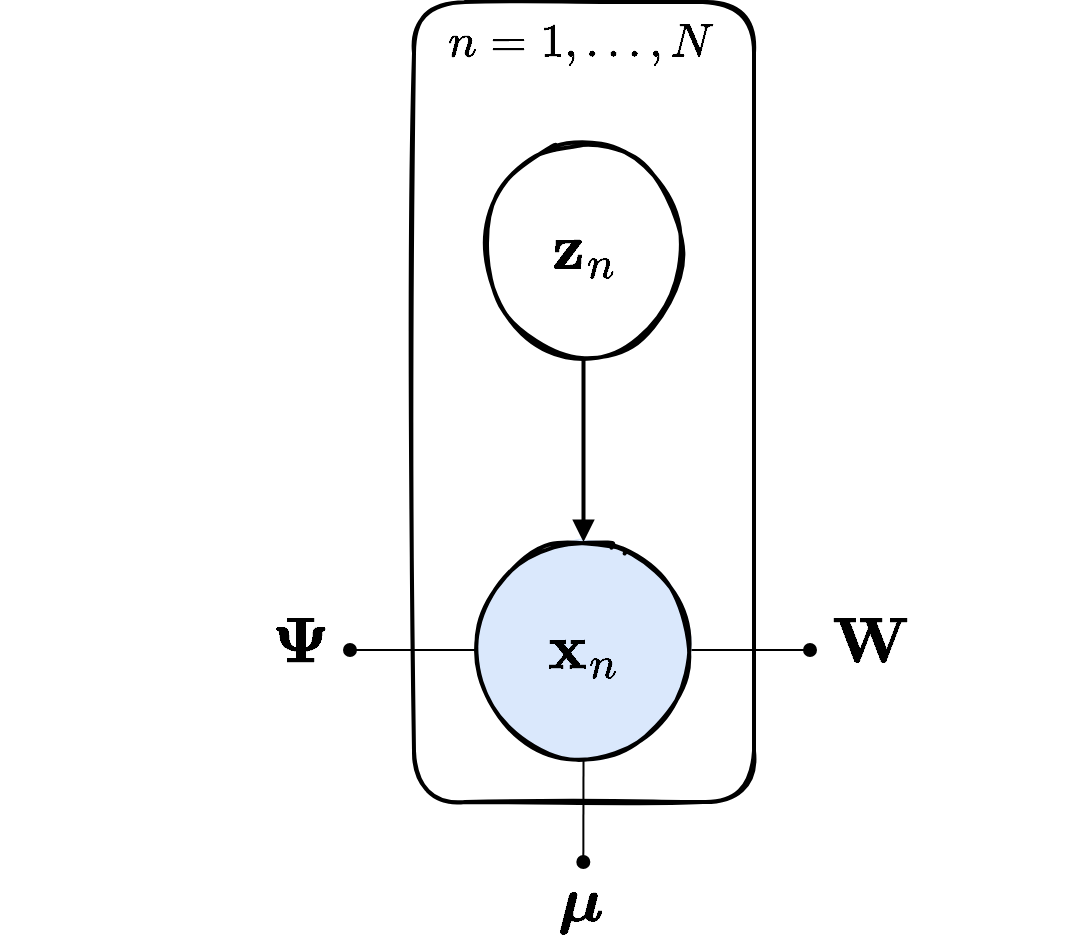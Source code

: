 <mxfile version="13.6.2" type="device"><diagram id="Z6ZnRCBgsvafxGbzeIP-" name="Page-1"><mxGraphModel dx="685" dy="3632" grid="1" gridSize="10" guides="1" tooltips="1" connect="1" arrows="1" fold="1" page="1" pageScale="1" pageWidth="500" pageHeight="500" math="1" shadow="0"><root><mxCell id="0"/><object label="nodes&#10;" id="1"><mxCell parent="0"/></object><mxCell id="z5QnHnTfuycRH7zuzh5r-1" style="edgeStyle=orthogonalEdgeStyle;rounded=0;orthogonalLoop=1;jettySize=auto;html=1;exitX=0;exitY=0.5;exitDx=0;exitDy=0;endArrow=oval;endFill=1;" parent="1" source="YVzC-aATqKcf8MKqJwcv-9" edge="1"><mxGeometry relative="1" as="geometry"><mxPoint x="1110" y="-2636" as="targetPoint"/></mxGeometry></mxCell><mxCell id="z5QnHnTfuycRH7zuzh5r-2" value="&lt;font style=&quot;font-size: 27px&quot;&gt;$$ \boldsymbol{\mu} $$&lt;/font&gt;" style="text;html=1;align=center;verticalAlign=middle;resizable=0;points=[];autosize=1;" parent="1" vertex="1"><mxGeometry x="1075" y="-2520" width="300" height="20" as="geometry"/></mxCell><mxCell id="z5QnHnTfuycRH7zuzh5r-4" value="&lt;font style=&quot;font-size: 27px&quot;&gt;$$ \boldsymbol{\Psi} $$&lt;/font&gt;" style="text;html=1;align=center;verticalAlign=middle;resizable=0;points=[];autosize=1;" parent="1" vertex="1"><mxGeometry x="935" y="-2649" width="300" height="20" as="geometry"/></mxCell><mxCell id="z5QnHnTfuycRH7zuzh5r-5" value="&lt;span style=&quot;font-size: 27px&quot;&gt;$$ \mathbf{W} $$&lt;/span&gt;" style="text;html=1;align=center;verticalAlign=middle;resizable=0;points=[];autosize=1;" parent="1" vertex="1"><mxGeometry x="1260" y="-2649" width="220" height="20" as="geometry"/></mxCell><mxCell id="z5QnHnTfuycRH7zuzh5r-11" style="edgeStyle=none;rounded=0;orthogonalLoop=1;jettySize=auto;html=1;exitX=1;exitY=0.5;exitDx=0;exitDy=0;endArrow=oval;endFill=1;" parent="1" source="YVzC-aATqKcf8MKqJwcv-9" edge="1"><mxGeometry relative="1" as="geometry"><mxPoint x="1340" y="-2636" as="targetPoint"/></mxGeometry></mxCell><mxCell id="z5QnHnTfuycRH7zuzh5r-12" style="edgeStyle=none;rounded=0;orthogonalLoop=1;jettySize=auto;html=1;exitX=0.5;exitY=1;exitDx=0;exitDy=0;endArrow=oval;endFill=1;" parent="1" source="YVzC-aATqKcf8MKqJwcv-9" edge="1"><mxGeometry relative="1" as="geometry"><mxPoint x="1226.667" y="-2530" as="targetPoint"/></mxGeometry></mxCell><mxCell id="BYrYP6xhoSSWYtZ3I7_H-1" value="" style="rounded=1;whiteSpace=wrap;html=1;strokeWidth=2;fillWeight=4;hachureGap=8;hachureAngle=45;sketch=1;fillColor=none;direction=south;" vertex="1" parent="1"><mxGeometry x="1142" y="-2960" width="170" height="400" as="geometry"/></mxCell><mxCell id="BYrYP6xhoSSWYtZ3I7_H-2" value="&lt;font style=&quot;font-size: 20px&quot;&gt;$$ n=1,...,N&amp;nbsp;$$&lt;/font&gt;" style="text;html=1;align=center;verticalAlign=middle;resizable=0;points=[];autosize=1;" vertex="1" parent="1"><mxGeometry x="1150" y="-2950" width="150" height="20" as="geometry"/></mxCell><object label="distrib" id="sO9bxbikf-4URry5FpEM-25"><mxCell parent="0"/></object><mxCell id="YVzC-aATqKcf8MKqJwcv-9" value="&lt;font style=&quot;font-size: 27px&quot;&gt;$$ \mathbf{x}_n $$&lt;/font&gt;" style="ellipse;whiteSpace=wrap;html=1;strokeWidth=2;fillWeight=2;hachureGap=8;fillColor=#dae8fc;fillStyle=solid;sketch=1;" parent="sO9bxbikf-4URry5FpEM-25" vertex="1"><mxGeometry x="1175" y="-2690" width="103.5" height="108.0" as="geometry"/></mxCell><mxCell id="YVzC-aATqKcf8MKqJwcv-10" value="&lt;font style=&quot;font-size: 27px&quot;&gt;$$ \mathbf{&lt;br&gt;z}_n $$&lt;/font&gt;" style="ellipse;whiteSpace=wrap;html=1;strokeWidth=2;fillWeight=2;hachureGap=8;fillColor=none;fillStyle=solid;sketch=1;" parent="sO9bxbikf-4URry5FpEM-25" vertex="1"><mxGeometry x="1175" y="-2890" width="103.5" height="108.0" as="geometry"/></mxCell><mxCell id="YVzC-aATqKcf8MKqJwcv-12" value="" style="endArrow=none;html=1;entryX=0.5;entryY=1;entryDx=0;entryDy=0;endFill=0;strokeWidth=2;exitX=0.5;exitY=0;exitDx=0;exitDy=0;startArrow=block;startFill=1;" parent="sO9bxbikf-4URry5FpEM-25" source="YVzC-aATqKcf8MKqJwcv-9" target="YVzC-aATqKcf8MKqJwcv-10" edge="1"><mxGeometry width="50" height="50" relative="1" as="geometry"><mxPoint x="1225.5" y="-2944" as="sourcePoint"/><mxPoint x="1415.25" y="-2897.008" as="targetPoint"/></mxGeometry></mxCell><object label="arrows" id="sO9bxbikf-4URry5FpEM-26"><mxCell parent="0"/></object></root></mxGraphModel></diagram></mxfile>